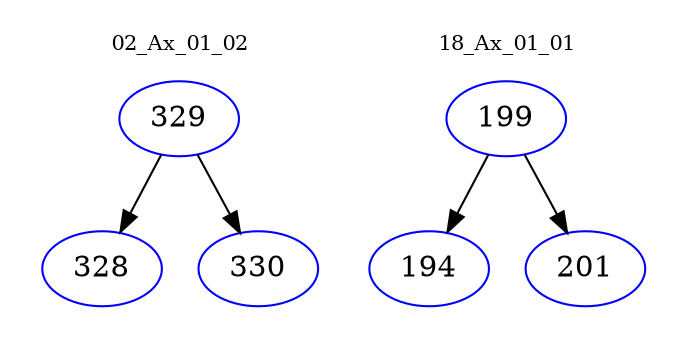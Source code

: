 digraph{
subgraph cluster_0 {
color = white
label = "02_Ax_01_02";
fontsize=10;
T0_329 [label="329", color="blue"]
T0_329 -> T0_328 [color="black"]
T0_328 [label="328", color="blue"]
T0_329 -> T0_330 [color="black"]
T0_330 [label="330", color="blue"]
}
subgraph cluster_1 {
color = white
label = "18_Ax_01_01";
fontsize=10;
T1_199 [label="199", color="blue"]
T1_199 -> T1_194 [color="black"]
T1_194 [label="194", color="blue"]
T1_199 -> T1_201 [color="black"]
T1_201 [label="201", color="blue"]
}
}
